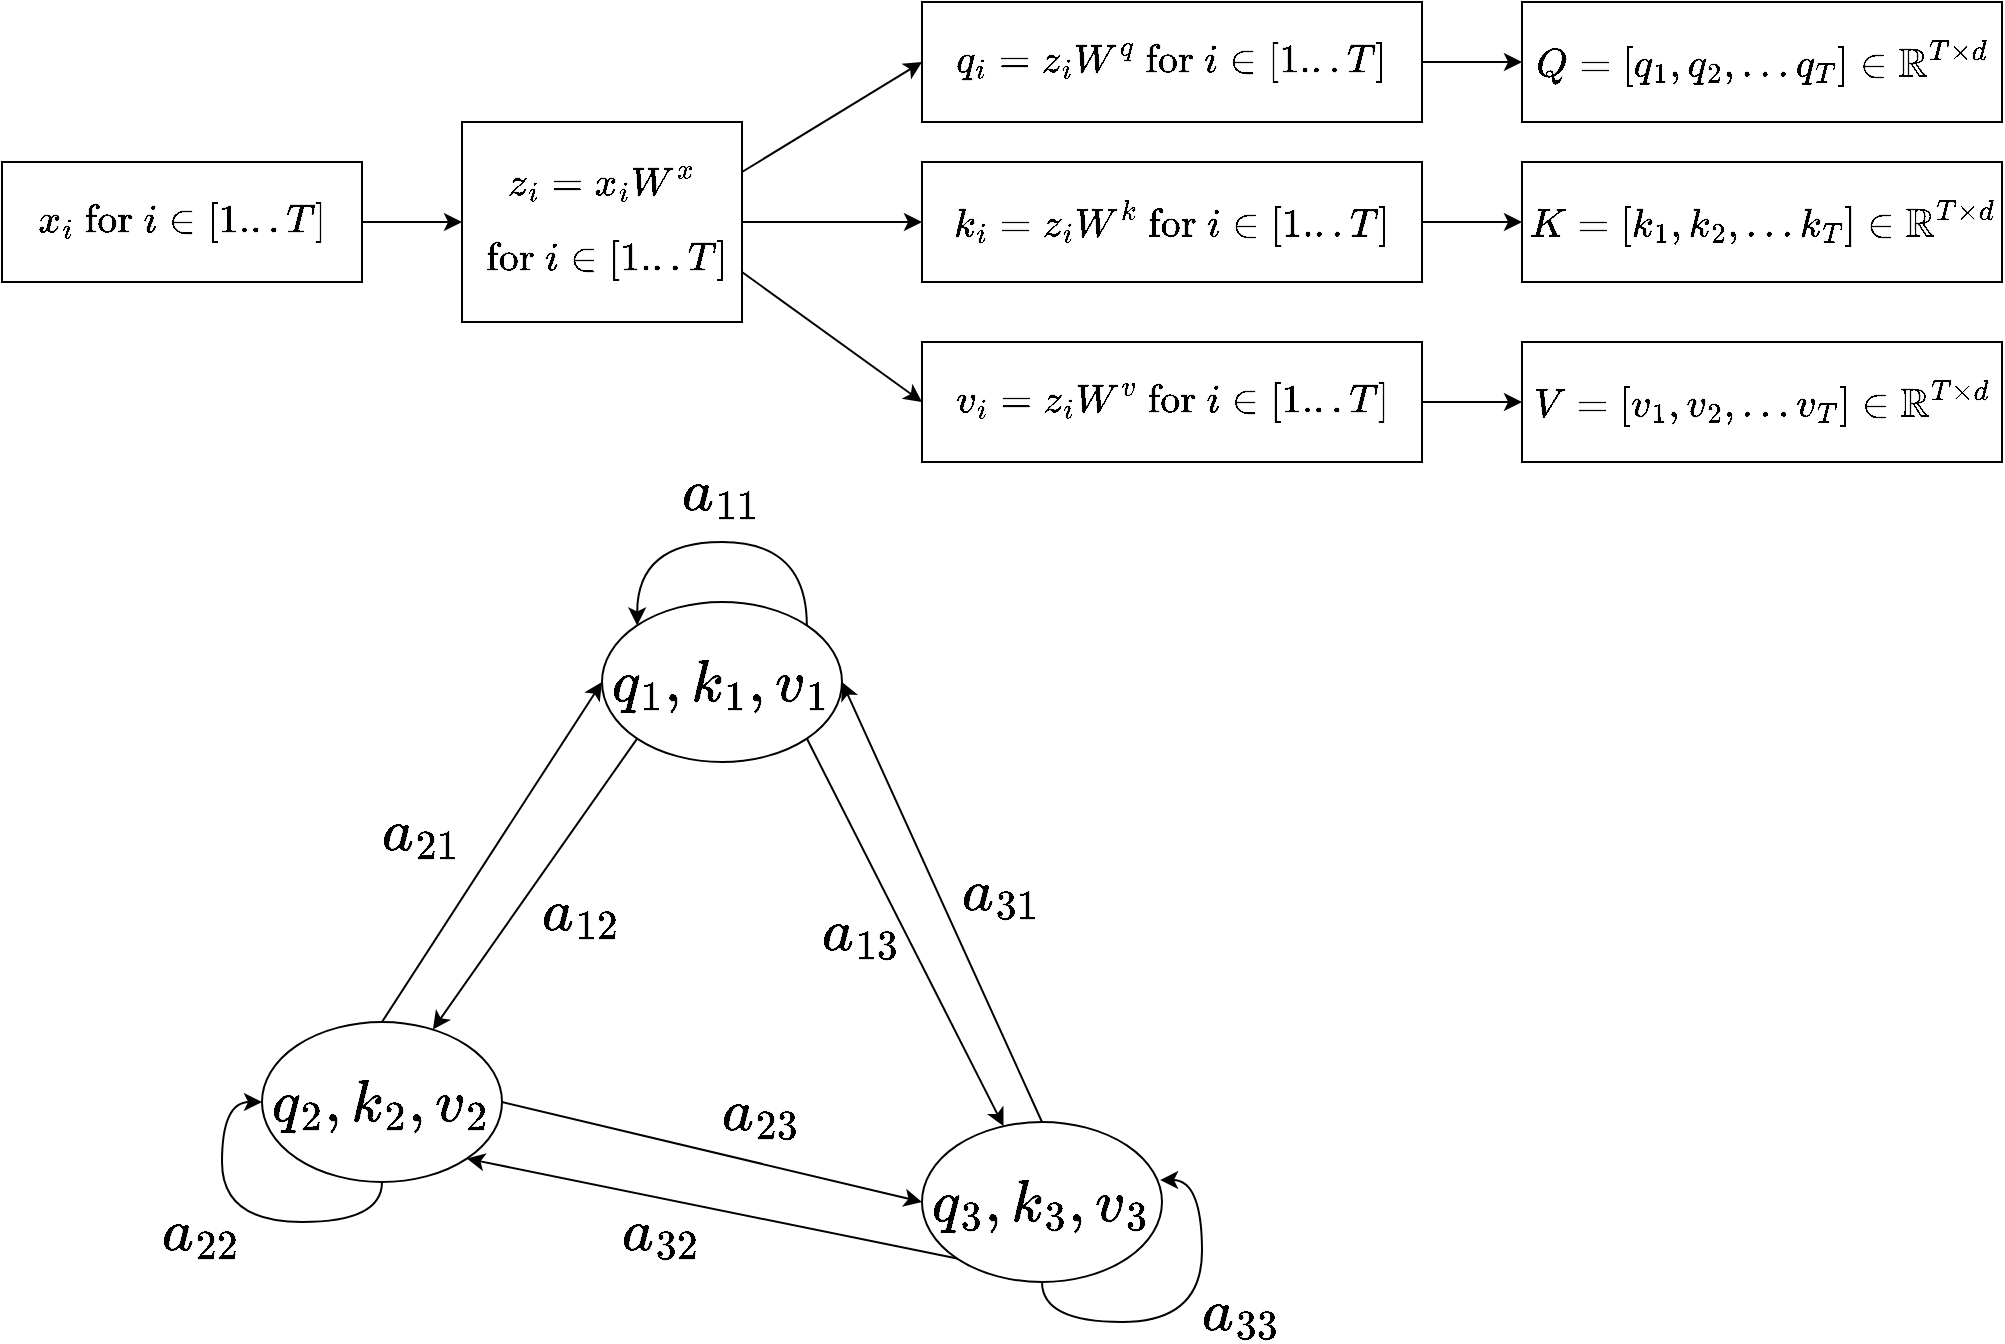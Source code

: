 <mxfile version="23.1.2" type="github">
  <diagram name="Page-1" id="EqUo6qouE3fi65UfHQtc">
    <mxGraphModel dx="1434" dy="1708" grid="1" gridSize="10" guides="1" tooltips="1" connect="1" arrows="1" fold="1" page="1" pageScale="1" pageWidth="1100" pageHeight="850" math="1" shadow="0">
      <root>
        <mxCell id="0" />
        <mxCell id="1" parent="0" />
        <mxCell id="ISGzy-34V6N_wHo-aqIj-11" style="rounded=0;orthogonalLoop=1;jettySize=auto;html=1;exitX=0;exitY=1;exitDx=0;exitDy=0;" edge="1" parent="1" source="ISGzy-34V6N_wHo-aqIj-1" target="ISGzy-34V6N_wHo-aqIj-3">
          <mxGeometry relative="1" as="geometry" />
        </mxCell>
        <mxCell id="ISGzy-34V6N_wHo-aqIj-15" style="rounded=0;orthogonalLoop=1;jettySize=auto;html=1;exitX=1;exitY=1;exitDx=0;exitDy=0;" edge="1" parent="1" source="ISGzy-34V6N_wHo-aqIj-1" target="ISGzy-34V6N_wHo-aqIj-2">
          <mxGeometry relative="1" as="geometry" />
        </mxCell>
        <mxCell id="ISGzy-34V6N_wHo-aqIj-1" value="&lt;span style=&quot;font-style: normal;&quot;&gt;$$q_{1},k_{1},v_{1}$$&lt;/span&gt;" style="ellipse;whiteSpace=wrap;html=1;fontSize=25;fontStyle=3" vertex="1" parent="1">
          <mxGeometry x="410" y="140" width="120" height="80" as="geometry" />
        </mxCell>
        <mxCell id="ISGzy-34V6N_wHo-aqIj-14" style="rounded=0;orthogonalLoop=1;jettySize=auto;html=1;exitX=0;exitY=1;exitDx=0;exitDy=0;entryX=1;entryY=1;entryDx=0;entryDy=0;" edge="1" parent="1" source="ISGzy-34V6N_wHo-aqIj-2" target="ISGzy-34V6N_wHo-aqIj-3">
          <mxGeometry relative="1" as="geometry" />
        </mxCell>
        <mxCell id="ISGzy-34V6N_wHo-aqIj-16" style="rounded=0;orthogonalLoop=1;jettySize=auto;html=1;exitX=0.5;exitY=0;exitDx=0;exitDy=0;entryX=1;entryY=0.5;entryDx=0;entryDy=0;" edge="1" parent="1" source="ISGzy-34V6N_wHo-aqIj-2" target="ISGzy-34V6N_wHo-aqIj-1">
          <mxGeometry relative="1" as="geometry" />
        </mxCell>
        <mxCell id="ISGzy-34V6N_wHo-aqIj-2" value="&lt;span style=&quot;font-style: normal;&quot;&gt;$$q_{3},k_{3},v_{3}$$&lt;/span&gt;" style="ellipse;whiteSpace=wrap;html=1;fontSize=25;fontStyle=3" vertex="1" parent="1">
          <mxGeometry x="570" y="400" width="120" height="80" as="geometry" />
        </mxCell>
        <mxCell id="ISGzy-34V6N_wHo-aqIj-13" style="rounded=0;orthogonalLoop=1;jettySize=auto;html=1;exitX=1;exitY=0.5;exitDx=0;exitDy=0;entryX=0;entryY=0.5;entryDx=0;entryDy=0;" edge="1" parent="1" source="ISGzy-34V6N_wHo-aqIj-3" target="ISGzy-34V6N_wHo-aqIj-2">
          <mxGeometry relative="1" as="geometry" />
        </mxCell>
        <mxCell id="ISGzy-34V6N_wHo-aqIj-17" style="rounded=0;orthogonalLoop=1;jettySize=auto;html=1;exitX=0.5;exitY=0;exitDx=0;exitDy=0;entryX=0;entryY=0.5;entryDx=0;entryDy=0;" edge="1" parent="1" source="ISGzy-34V6N_wHo-aqIj-3" target="ISGzy-34V6N_wHo-aqIj-1">
          <mxGeometry relative="1" as="geometry" />
        </mxCell>
        <mxCell id="ISGzy-34V6N_wHo-aqIj-3" value="$$q_{2},k_{2},v_{2}$$" style="ellipse;whiteSpace=wrap;html=1;fontSize=25;fontStyle=0" vertex="1" parent="1">
          <mxGeometry x="240" y="350" width="120" height="80" as="geometry" />
        </mxCell>
        <mxCell id="ISGzy-34V6N_wHo-aqIj-19" style="edgeStyle=orthogonalEdgeStyle;rounded=0;orthogonalLoop=1;jettySize=auto;html=1;exitX=0.5;exitY=1;exitDx=0;exitDy=0;entryX=0;entryY=0.5;entryDx=0;entryDy=0;curved=1;" edge="1" parent="1" source="ISGzy-34V6N_wHo-aqIj-3" target="ISGzy-34V6N_wHo-aqIj-3">
          <mxGeometry relative="1" as="geometry">
            <Array as="points">
              <mxPoint x="300" y="450" />
              <mxPoint x="220" y="450" />
              <mxPoint x="220" y="390" />
            </Array>
          </mxGeometry>
        </mxCell>
        <mxCell id="ISGzy-34V6N_wHo-aqIj-20" style="edgeStyle=orthogonalEdgeStyle;rounded=0;orthogonalLoop=1;jettySize=auto;html=1;exitX=0.5;exitY=1;exitDx=0;exitDy=0;entryX=0.992;entryY=0.363;entryDx=0;entryDy=0;entryPerimeter=0;curved=1;" edge="1" parent="1" source="ISGzy-34V6N_wHo-aqIj-2" target="ISGzy-34V6N_wHo-aqIj-2">
          <mxGeometry relative="1" as="geometry" />
        </mxCell>
        <mxCell id="ISGzy-34V6N_wHo-aqIj-21" style="edgeStyle=orthogonalEdgeStyle;rounded=0;orthogonalLoop=1;jettySize=auto;html=1;exitX=1;exitY=0;exitDx=0;exitDy=0;entryX=0;entryY=0;entryDx=0;entryDy=0;curved=1;" edge="1" parent="1" source="ISGzy-34V6N_wHo-aqIj-1" target="ISGzy-34V6N_wHo-aqIj-1">
          <mxGeometry relative="1" as="geometry">
            <Array as="points">
              <mxPoint x="512" y="110" />
              <mxPoint x="428" y="110" />
            </Array>
          </mxGeometry>
        </mxCell>
        <mxCell id="ISGzy-34V6N_wHo-aqIj-22" value="$$a_{22}$$" style="text;html=1;strokeColor=none;fillColor=none;align=center;verticalAlign=middle;whiteSpace=wrap;rounded=0;fontStyle=1;fontSize=25;" vertex="1" parent="1">
          <mxGeometry x="180" y="440" width="60" height="30" as="geometry" />
        </mxCell>
        <mxCell id="ISGzy-34V6N_wHo-aqIj-23" value="$$a_{23}$$" style="text;html=1;strokeColor=none;fillColor=none;align=center;verticalAlign=middle;whiteSpace=wrap;rounded=0;fontStyle=1;fontSize=25;" vertex="1" parent="1">
          <mxGeometry x="460" y="380" width="60" height="30" as="geometry" />
        </mxCell>
        <mxCell id="ISGzy-34V6N_wHo-aqIj-24" value="$$a_{32}$$" style="text;html=1;strokeColor=none;fillColor=none;align=center;verticalAlign=middle;whiteSpace=wrap;rounded=0;fontStyle=1;fontSize=25;" vertex="1" parent="1">
          <mxGeometry x="410" y="440" width="60" height="30" as="geometry" />
        </mxCell>
        <mxCell id="ISGzy-34V6N_wHo-aqIj-25" value="$$a_{13}$$" style="text;html=1;strokeColor=none;fillColor=none;align=center;verticalAlign=middle;whiteSpace=wrap;rounded=0;fontStyle=1;fontSize=25;" vertex="1" parent="1">
          <mxGeometry x="510" y="290" width="60" height="30" as="geometry" />
        </mxCell>
        <mxCell id="ISGzy-34V6N_wHo-aqIj-26" value="$$a_{31}$$" style="text;html=1;strokeColor=none;fillColor=none;align=center;verticalAlign=middle;whiteSpace=wrap;rounded=0;fontStyle=1;fontSize=25;" vertex="1" parent="1">
          <mxGeometry x="580" y="270" width="60" height="30" as="geometry" />
        </mxCell>
        <mxCell id="ISGzy-34V6N_wHo-aqIj-27" value="$$a_{12}$$" style="text;html=1;strokeColor=none;fillColor=none;align=center;verticalAlign=middle;whiteSpace=wrap;rounded=0;fontStyle=1;fontSize=25;" vertex="1" parent="1">
          <mxGeometry x="370" y="280" width="60" height="30" as="geometry" />
        </mxCell>
        <mxCell id="ISGzy-34V6N_wHo-aqIj-28" value="$$a_{21}$$" style="text;html=1;strokeColor=none;fillColor=none;align=center;verticalAlign=middle;whiteSpace=wrap;rounded=0;fontStyle=1;fontSize=25;" vertex="1" parent="1">
          <mxGeometry x="290" y="240" width="60" height="30" as="geometry" />
        </mxCell>
        <mxCell id="ISGzy-34V6N_wHo-aqIj-29" value="$$a_{33}$$" style="text;html=1;strokeColor=none;fillColor=none;align=center;verticalAlign=middle;whiteSpace=wrap;rounded=0;fontStyle=1;fontSize=25;" vertex="1" parent="1">
          <mxGeometry x="700" y="480" width="60" height="30" as="geometry" />
        </mxCell>
        <mxCell id="ISGzy-34V6N_wHo-aqIj-30" value="$$a_{11}$$" style="text;html=1;strokeColor=none;fillColor=none;align=center;verticalAlign=middle;whiteSpace=wrap;rounded=0;fontStyle=1;fontSize=25;" vertex="1" parent="1">
          <mxGeometry x="440" y="70" width="60" height="30" as="geometry" />
        </mxCell>
        <mxCell id="ISGzy-34V6N_wHo-aqIj-36" value="" style="edgeStyle=orthogonalEdgeStyle;rounded=0;orthogonalLoop=1;jettySize=auto;html=1;fontSize=17;" edge="1" parent="1" source="ISGzy-34V6N_wHo-aqIj-31" target="ISGzy-34V6N_wHo-aqIj-33">
          <mxGeometry relative="1" as="geometry" />
        </mxCell>
        <mxCell id="ISGzy-34V6N_wHo-aqIj-31" value="$$x_i \text{ for } i \in[1...T] $$" style="rounded=0;whiteSpace=wrap;html=1;fontSize=17;" vertex="1" parent="1">
          <mxGeometry x="110" y="-80" width="180" height="60" as="geometry" />
        </mxCell>
        <mxCell id="ISGzy-34V6N_wHo-aqIj-43" value="" style="edgeStyle=orthogonalEdgeStyle;rounded=0;orthogonalLoop=1;jettySize=auto;html=1;" edge="1" parent="1" source="ISGzy-34V6N_wHo-aqIj-32" target="ISGzy-34V6N_wHo-aqIj-40">
          <mxGeometry relative="1" as="geometry" />
        </mxCell>
        <mxCell id="ISGzy-34V6N_wHo-aqIj-32" value="$$q_i =z_i&lt;br&gt;W^{q}\text{ for } i \in[1...T]&lt;br&gt;$$" style="rounded=0;whiteSpace=wrap;html=1;fontSize=17;" vertex="1" parent="1">
          <mxGeometry x="570" y="-160" width="250" height="60" as="geometry" />
        </mxCell>
        <mxCell id="ISGzy-34V6N_wHo-aqIj-37" value="" style="edgeStyle=orthogonalEdgeStyle;rounded=0;orthogonalLoop=1;jettySize=auto;html=1;fontSize=17;" edge="1" parent="1" source="ISGzy-34V6N_wHo-aqIj-33" target="ISGzy-34V6N_wHo-aqIj-35">
          <mxGeometry relative="1" as="geometry" />
        </mxCell>
        <mxCell id="ISGzy-34V6N_wHo-aqIj-38" style="rounded=0;orthogonalLoop=1;jettySize=auto;html=1;exitX=1;exitY=0.25;exitDx=0;exitDy=0;entryX=0;entryY=0.5;entryDx=0;entryDy=0;fontSize=17;" edge="1" parent="1" source="ISGzy-34V6N_wHo-aqIj-33" target="ISGzy-34V6N_wHo-aqIj-32">
          <mxGeometry relative="1" as="geometry" />
        </mxCell>
        <mxCell id="ISGzy-34V6N_wHo-aqIj-39" style="rounded=0;orthogonalLoop=1;jettySize=auto;html=1;exitX=1;exitY=0.75;exitDx=0;exitDy=0;entryX=0;entryY=0.5;entryDx=0;entryDy=0;fontSize=17;" edge="1" parent="1" source="ISGzy-34V6N_wHo-aqIj-33" target="ISGzy-34V6N_wHo-aqIj-34">
          <mxGeometry relative="1" as="geometry" />
        </mxCell>
        <mxCell id="ISGzy-34V6N_wHo-aqIj-33" value="$$z_i = x_i W^{x}$$$$\text{ for } i \in[1...T]&lt;br&gt;$$" style="rounded=0;whiteSpace=wrap;html=1;fontSize=17;" vertex="1" parent="1">
          <mxGeometry x="340" y="-100" width="140" height="100" as="geometry" />
        </mxCell>
        <mxCell id="ISGzy-34V6N_wHo-aqIj-45" value="" style="edgeStyle=orthogonalEdgeStyle;rounded=0;orthogonalLoop=1;jettySize=auto;html=1;" edge="1" parent="1" source="ISGzy-34V6N_wHo-aqIj-34" target="ISGzy-34V6N_wHo-aqIj-41">
          <mxGeometry relative="1" as="geometry" />
        </mxCell>
        <mxCell id="ISGzy-34V6N_wHo-aqIj-34" value="$$v_i =z_i&lt;br&gt;W^{v}\text{ for } i \in[1...T]&lt;br&gt;$$" style="rounded=0;whiteSpace=wrap;html=1;fontSize=17;" vertex="1" parent="1">
          <mxGeometry x="570" y="10" width="250" height="60" as="geometry" />
        </mxCell>
        <mxCell id="ISGzy-34V6N_wHo-aqIj-44" value="" style="edgeStyle=orthogonalEdgeStyle;rounded=0;orthogonalLoop=1;jettySize=auto;html=1;" edge="1" parent="1" source="ISGzy-34V6N_wHo-aqIj-35" target="ISGzy-34V6N_wHo-aqIj-42">
          <mxGeometry relative="1" as="geometry" />
        </mxCell>
        <mxCell id="ISGzy-34V6N_wHo-aqIj-35" value="$$k_i =z_i&lt;br&gt;W^{k}\text{ for } i \in[1...T]&lt;br&gt;$$" style="rounded=0;whiteSpace=wrap;html=1;fontSize=17;" vertex="1" parent="1">
          <mxGeometry x="570" y="-80" width="250" height="60" as="geometry" />
        </mxCell>
        <mxCell id="ISGzy-34V6N_wHo-aqIj-40" value="$$Q = [q_1,q_2,...q_T] \in \mathbb{R}^{T \times d}$$" style="rounded=0;whiteSpace=wrap;html=1;fontSize=17;" vertex="1" parent="1">
          <mxGeometry x="870" y="-160" width="240" height="60" as="geometry" />
        </mxCell>
        <mxCell id="ISGzy-34V6N_wHo-aqIj-41" value="$$V=[v_1,v_2,...v_T]\in \mathbb{R}^{T \times d}&lt;br style=&quot;font-size: 17px;&quot;&gt;$$" style="rounded=0;whiteSpace=wrap;html=1;fontSize=17;" vertex="1" parent="1">
          <mxGeometry x="870" y="10" width="240" height="60" as="geometry" />
        </mxCell>
        <mxCell id="ISGzy-34V6N_wHo-aqIj-42" value="$$K=[k_1,k_2,...k_T]\in \mathbb{R}^{T \times d}&lt;br style=&quot;font-size: 17px;&quot;&gt;$$" style="rounded=0;whiteSpace=wrap;html=1;fontSize=17;" vertex="1" parent="1">
          <mxGeometry x="870" y="-80" width="240" height="60" as="geometry" />
        </mxCell>
      </root>
    </mxGraphModel>
  </diagram>
</mxfile>
